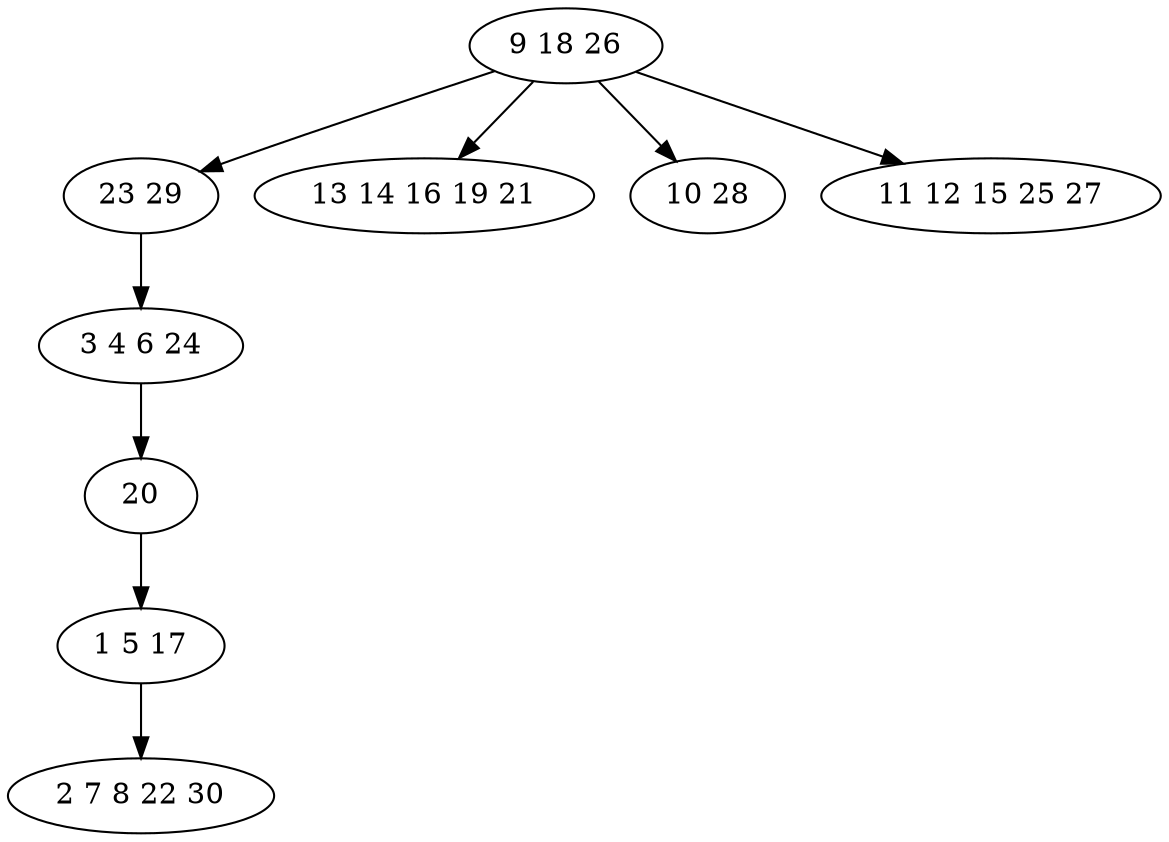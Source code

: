 digraph true_tree {
	"0" -> "1"
	"1" -> "2"
	"0" -> "3"
	"2" -> "4"
	"0" -> "5"
	"0" -> "6"
	"4" -> "7"
	"7" -> "8"
	"0" [label="9 18 26"];
	"1" [label="23 29"];
	"2" [label="3 4 6 24"];
	"3" [label="13 14 16 19 21"];
	"4" [label="20"];
	"5" [label="10 28"];
	"6" [label="11 12 15 25 27"];
	"7" [label="1 5 17"];
	"8" [label="2 7 8 22 30"];
}
